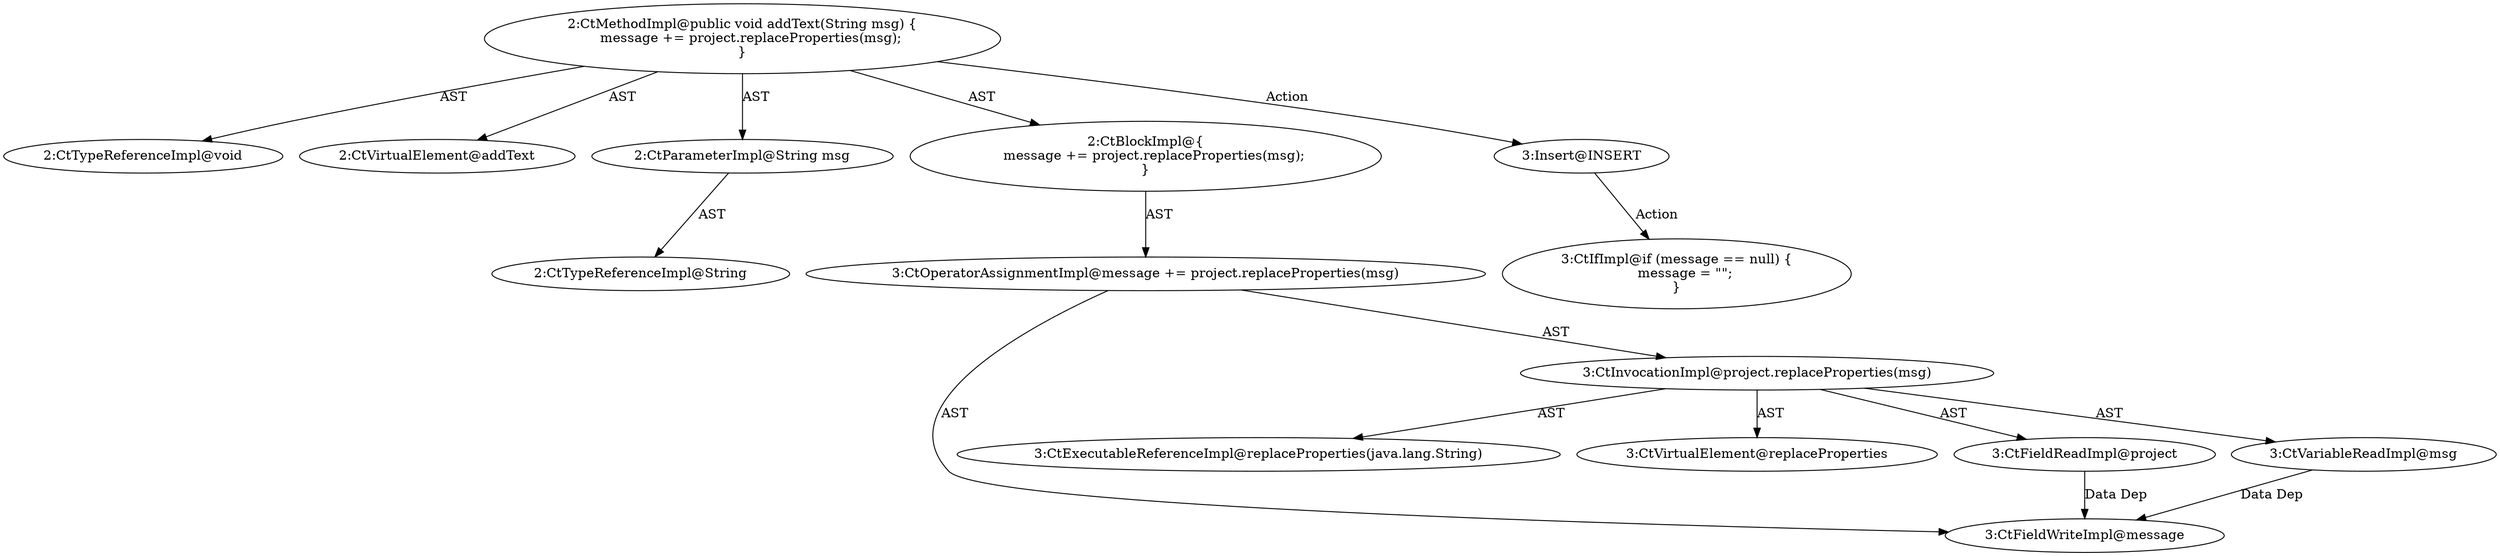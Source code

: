 digraph "addText#?,String" {
0 [label="2:CtTypeReferenceImpl@void" shape=ellipse]
1 [label="2:CtVirtualElement@addText" shape=ellipse]
2 [label="2:CtParameterImpl@String msg" shape=ellipse]
3 [label="2:CtTypeReferenceImpl@String" shape=ellipse]
4 [label="3:CtFieldWriteImpl@message" shape=ellipse]
5 [label="3:CtExecutableReferenceImpl@replaceProperties(java.lang.String)" shape=ellipse]
6 [label="3:CtVirtualElement@replaceProperties" shape=ellipse]
7 [label="3:CtFieldReadImpl@project" shape=ellipse]
8 [label="3:CtVariableReadImpl@msg" shape=ellipse]
9 [label="3:CtInvocationImpl@project.replaceProperties(msg)" shape=ellipse]
10 [label="3:CtOperatorAssignmentImpl@message += project.replaceProperties(msg)" shape=ellipse]
11 [label="2:CtBlockImpl@\{
    message += project.replaceProperties(msg);
\}" shape=ellipse]
12 [label="2:CtMethodImpl@public void addText(String msg) \{
    message += project.replaceProperties(msg);
\}" shape=ellipse]
13 [label="3:Insert@INSERT" shape=ellipse]
14 [label="3:CtIfImpl@if (message == null) \{
    message = \"\";
\}" shape=ellipse]
2 -> 3 [label="AST"];
7 -> 4 [label="Data Dep"];
8 -> 4 [label="Data Dep"];
9 -> 6 [label="AST"];
9 -> 7 [label="AST"];
9 -> 5 [label="AST"];
9 -> 8 [label="AST"];
10 -> 4 [label="AST"];
10 -> 9 [label="AST"];
11 -> 10 [label="AST"];
12 -> 1 [label="AST"];
12 -> 0 [label="AST"];
12 -> 2 [label="AST"];
12 -> 11 [label="AST"];
12 -> 13 [label="Action"];
13 -> 14 [label="Action"];
}